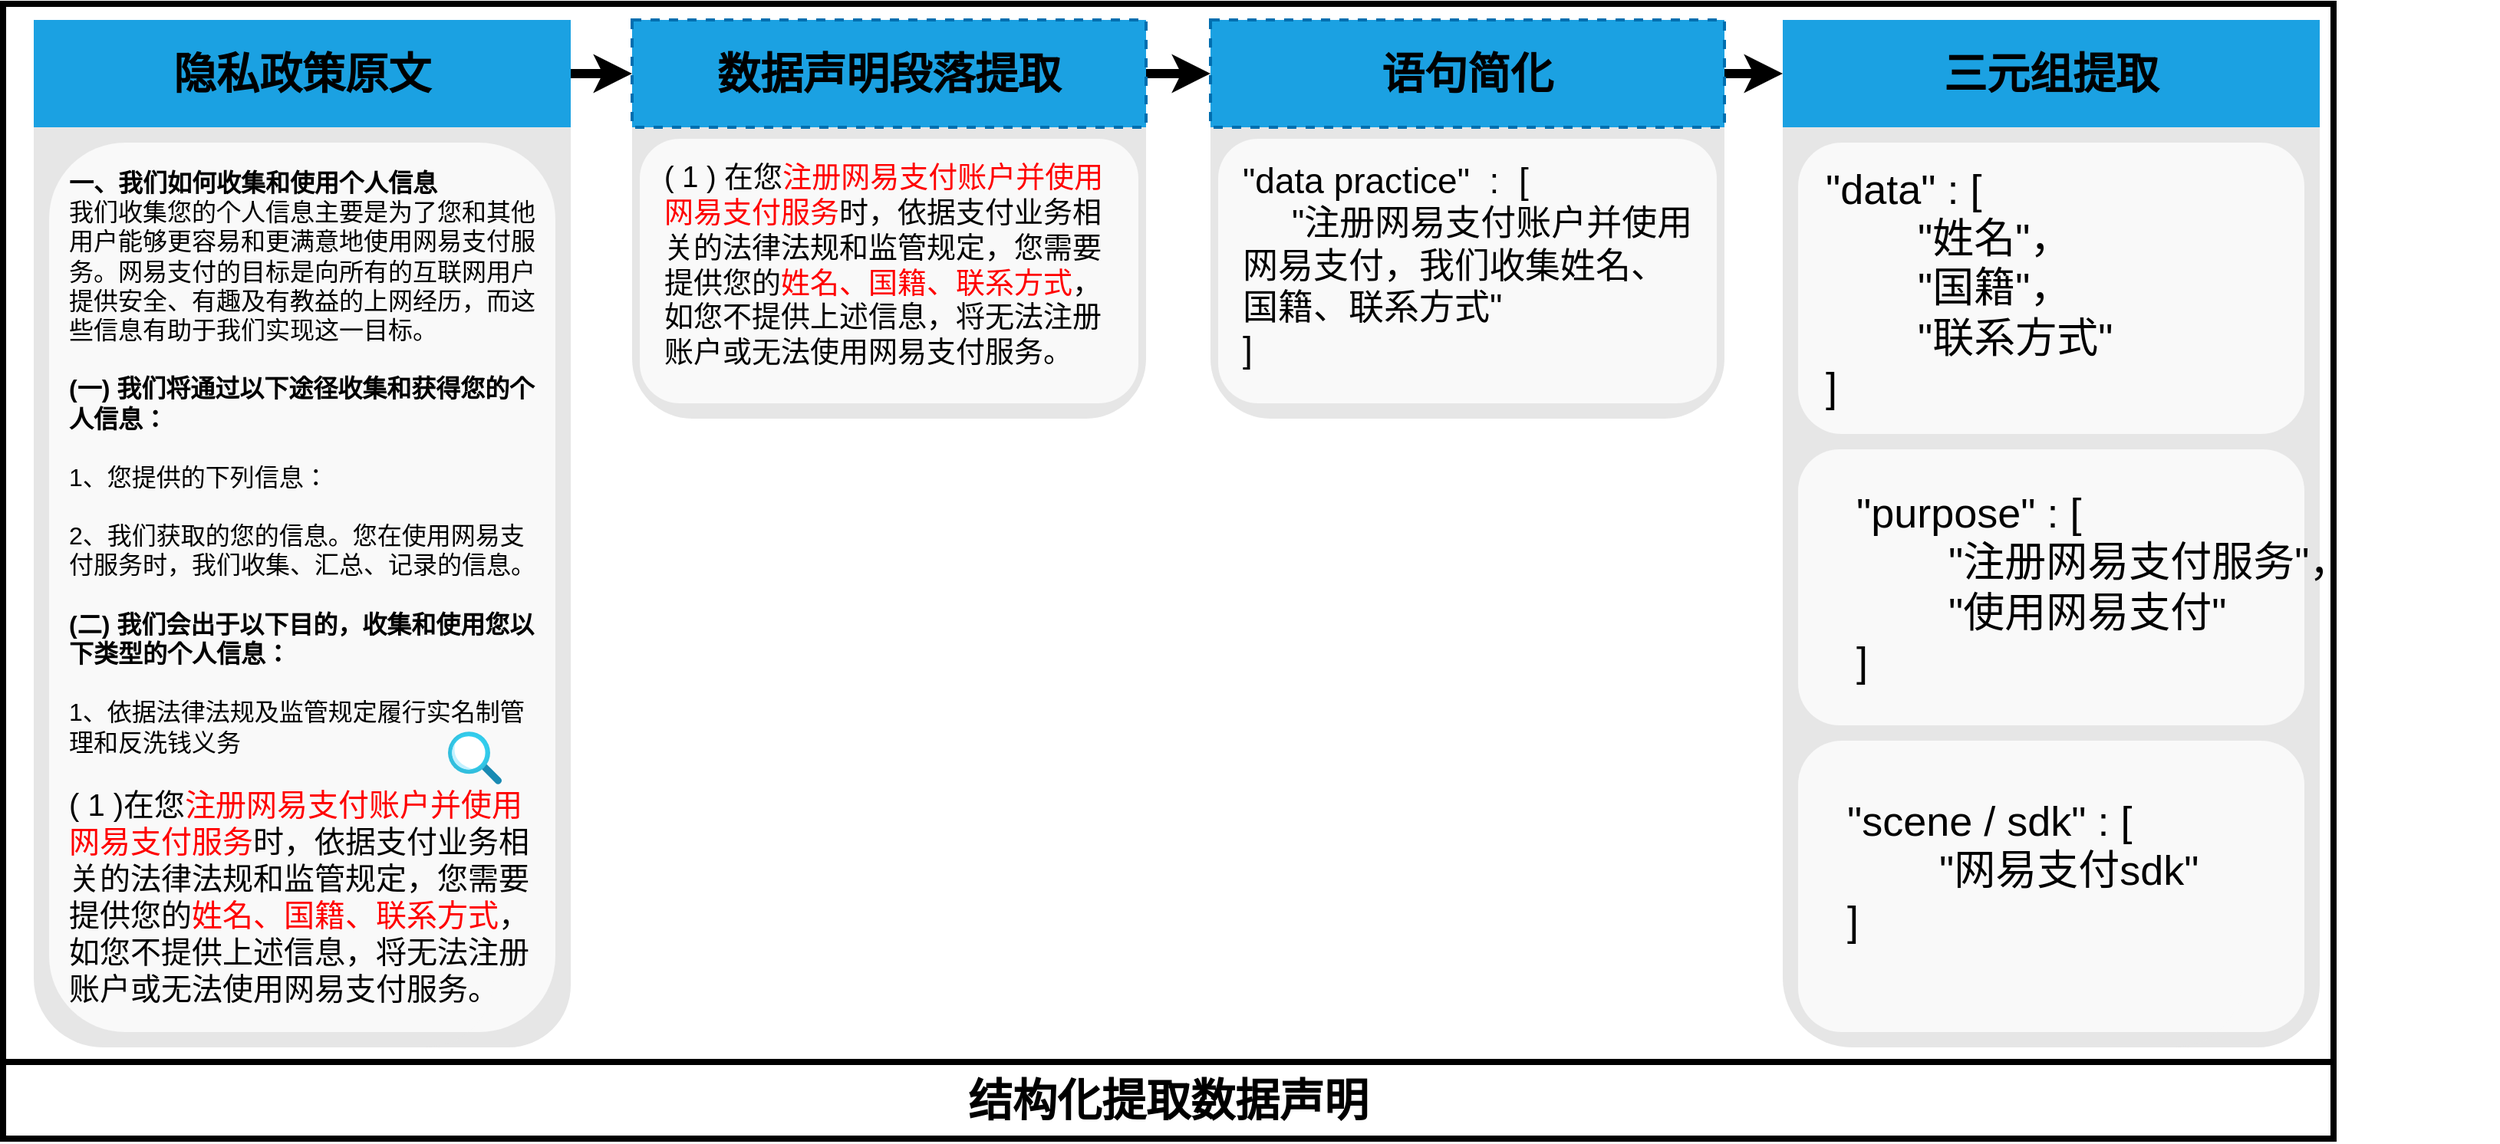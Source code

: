 <mxfile version="24.4.10" type="github">
  <diagram name="Page-1" id="fYKF48o0JIDyMCe7CqAE">
    <mxGraphModel dx="1591" dy="367" grid="1" gridSize="10" guides="1" tooltips="1" connect="1" arrows="1" fold="1" page="1" pageScale="1" pageWidth="827" pageHeight="1169" math="0" shadow="0">
      <root>
        <mxCell id="0" />
        <mxCell id="1" parent="0" />
        <mxCell id="1sIu6FtuqkAgJyvBfaHc-1" value="" style="rounded=1;whiteSpace=wrap;html=1;dashed=1;strokeColor=none;strokeWidth=2;fillColor=#E6E6E6;fontFamily=Verdana;fontSize=12;fontColor=#00BEF2" parent="1" vertex="1">
          <mxGeometry x="-270" y="120" width="270" height="670" as="geometry" />
        </mxCell>
        <mxCell id="1sIu6FtuqkAgJyvBfaHc-2" value="" style="rounded=1;whiteSpace=wrap;html=1;dashed=1;strokeColor=none;strokeWidth=2;fillColor=#E6E6E6;fontFamily=Verdana;fontSize=12;fontColor=#00BEF2" parent="1" vertex="1">
          <mxGeometry x="40" y="120" width="335" height="260" as="geometry" />
        </mxCell>
        <mxCell id="1sIu6FtuqkAgJyvBfaHc-3" value="" style="edgeStyle=orthogonalEdgeStyle;rounded=0;orthogonalLoop=1;jettySize=auto;html=1;strokeWidth=6;" parent="1" source="1sIu6FtuqkAgJyvBfaHc-4" target="1sIu6FtuqkAgJyvBfaHc-15" edge="1">
          <mxGeometry relative="1" as="geometry" />
        </mxCell>
        <mxCell id="1sIu6FtuqkAgJyvBfaHc-4" value="&lt;font style=&quot;font-size: 28px;&quot; color=&quot;#000000&quot;&gt;数据声明段落提取&lt;/font&gt;" style="whiteSpace=wrap;html=1;dashed=1;strokeColor=#006EAF;strokeWidth=2;fillColor=#1ba1e2;fontFamily=Helvetica;fontSize=18;fontColor=#ffffff;fontStyle=1" parent="1" vertex="1">
          <mxGeometry x="40" y="120" width="335" height="70" as="geometry" />
        </mxCell>
        <mxCell id="1sIu6FtuqkAgJyvBfaHc-5" value="" style="shape=mxgraph.arrows.two_way_arrow_horizontal;html=1;verticalLabelPosition=bottom;verticalAlign=top;strokeWidth=2;strokeColor=none;dashed=1;fillColor=#FFFFFF;fontFamily=Verdana;fontSize=12;fontColor=#00BEF2" parent="1" vertex="1">
          <mxGeometry x="870" y="131" width="67" height="39" as="geometry" />
        </mxCell>
        <mxCell id="1sIu6FtuqkAgJyvBfaHc-6" value="" style="rounded=1;whiteSpace=wrap;html=1;dashed=1;strokeColor=none;strokeWidth=2;fillColor=#E6E6E6;fontFamily=Verdana;fontSize=12;fontColor=#00BEF2" parent="1" vertex="1">
          <mxGeometry x="-350" y="120" width="300" height="670" as="geometry" />
        </mxCell>
        <mxCell id="1sIu6FtuqkAgJyvBfaHc-7" value="" style="edgeStyle=orthogonalEdgeStyle;rounded=0;orthogonalLoop=1;jettySize=auto;html=1;strokeWidth=6;" parent="1" source="1sIu6FtuqkAgJyvBfaHc-8" target="1sIu6FtuqkAgJyvBfaHc-4" edge="1">
          <mxGeometry relative="1" as="geometry" />
        </mxCell>
        <mxCell id="1sIu6FtuqkAgJyvBfaHc-8" value="&lt;font style=&quot;font-size: 28px;&quot; color=&quot;#000000&quot;&gt;隐私政策原文&lt;/font&gt;" style="whiteSpace=wrap;html=1;dashed=1;strokeWidth=2;fontFamily=Helvetica;fontSize=18;fontStyle=1;labelBackgroundColor=none;fillColor=#1ba1e2;strokeColor=none;fontColor=#ffffff;" parent="1" vertex="1">
          <mxGeometry x="-350" y="120" width="350" height="70" as="geometry" />
        </mxCell>
        <mxCell id="1sIu6FtuqkAgJyvBfaHc-9" value="" style="rounded=1;whiteSpace=wrap;html=1;dashed=1;strokeColor=none;strokeWidth=2;fillColor=#FFFFFF;fontFamily=Helvetica;fontSize=14;fontColor=#FFB366;opacity=75;verticalAlign=top;fontStyle=1" parent="1" vertex="1">
          <mxGeometry x="-340" y="200" width="330" height="580" as="geometry" />
        </mxCell>
        <mxCell id="1sIu6FtuqkAgJyvBfaHc-11" value="" style="rounded=1;whiteSpace=wrap;html=1;dashed=1;strokeColor=none;strokeWidth=2;fillColor=#FFFFFF;fontFamily=Helvetica;fontSize=14;fontColor=#FFB366;opacity=75;verticalAlign=top;fontStyle=1" parent="1" vertex="1">
          <mxGeometry x="45" y="197.5" width="325" height="172.5" as="geometry" />
        </mxCell>
        <mxCell id="1sIu6FtuqkAgJyvBfaHc-12" value="&lt;span style=&quot;font-size: 19px;&quot;&gt;( 1 ) 在您&lt;/span&gt;&lt;font style=&quot;font-size: 19px;&quot; color=&quot;#ff0000&quot;&gt;注册网易支付账户并使用网易支付服务&lt;/font&gt;&lt;span style=&quot;font-size: 19px;&quot;&gt;时，依据支付业务相关的法律法规和监管规定，您需要提供您的&lt;/span&gt;&lt;font style=&quot;font-size: 19px;&quot; color=&quot;#ff0000&quot;&gt;姓名、国籍、联系方式&lt;/font&gt;&lt;span style=&quot;font-size: 19px;&quot;&gt;，如您不提供上述信息，将无法注册账户或无法使用网易支付服务。&lt;/span&gt;" style="text;strokeColor=none;align=left;fillColor=none;html=1;verticalAlign=middle;whiteSpace=wrap;rounded=0;fontSize=19;" parent="1" vertex="1">
          <mxGeometry x="58.75" y="205" width="297.5" height="150" as="geometry" />
        </mxCell>
        <mxCell id="1sIu6FtuqkAgJyvBfaHc-13" value="" style="rounded=1;whiteSpace=wrap;html=1;dashed=1;strokeColor=none;strokeWidth=2;fillColor=#E6E6E6;fontFamily=Verdana;fontSize=12;fontColor=#00BEF2" parent="1" vertex="1">
          <mxGeometry x="417" y="120" width="335" height="260" as="geometry" />
        </mxCell>
        <mxCell id="1sIu6FtuqkAgJyvBfaHc-14" value="" style="edgeStyle=orthogonalEdgeStyle;rounded=0;orthogonalLoop=1;jettySize=auto;html=1;strokeWidth=6;" parent="1" source="1sIu6FtuqkAgJyvBfaHc-15" target="1sIu6FtuqkAgJyvBfaHc-20" edge="1">
          <mxGeometry relative="1" as="geometry" />
        </mxCell>
        <mxCell id="1sIu6FtuqkAgJyvBfaHc-15" value="&lt;font color=&quot;#000000&quot;&gt;&lt;span style=&quot;font-size: 28px;&quot;&gt;语句简化&lt;/span&gt;&lt;/font&gt;" style="whiteSpace=wrap;html=1;dashed=1;strokeColor=#006EAF;strokeWidth=2;fillColor=#1ba1e2;fontFamily=Helvetica;fontSize=18;fontColor=#ffffff;fontStyle=1" parent="1" vertex="1">
          <mxGeometry x="417" y="120" width="335" height="70" as="geometry" />
        </mxCell>
        <mxCell id="1sIu6FtuqkAgJyvBfaHc-16" value="" style="rounded=1;whiteSpace=wrap;html=1;dashed=1;strokeColor=none;strokeWidth=2;fillColor=#FFFFFF;fontFamily=Helvetica;fontSize=14;fontColor=#FFB366;opacity=75;verticalAlign=top;fontStyle=1" parent="1" vertex="1">
          <mxGeometry x="422" y="197.5" width="325" height="172.5" as="geometry" />
        </mxCell>
        <mxCell id="1sIu6FtuqkAgJyvBfaHc-17" value="&lt;div style=&quot;font-size: 23px;&quot;&gt;&lt;span style=&quot;font-size: 23px;&quot;&gt;&quot;data practice&quot;&amp;nbsp; :&amp;nbsp; [&lt;/span&gt;&lt;/div&gt;&lt;div style=&quot;font-size: 23px;&quot;&gt;&lt;span style=&quot;font-size: 23px;&quot;&gt;&amp;nbsp; &amp;nbsp; &amp;nbsp;&quot;注册网易支付账户并使用网易支付，我们收集姓名、国籍、联系方式&lt;/span&gt;&lt;span style=&quot;font-size: 23px; background-color: initial;&quot;&gt;&quot;&amp;nbsp; &amp;nbsp;&amp;nbsp;&lt;/span&gt;&lt;/div&gt;&lt;div style=&quot;font-size: 23px;&quot;&gt;&lt;span style=&quot;font-size: 23px;&quot;&gt;]&lt;/span&gt;&lt;/div&gt;" style="text;strokeColor=none;align=left;fillColor=none;html=1;verticalAlign=middle;whiteSpace=wrap;rounded=0;fontSize=23;fontStyle=0" parent="1" vertex="1">
          <mxGeometry x="435.75" y="205" width="297.5" height="150" as="geometry" />
        </mxCell>
        <mxCell id="1sIu6FtuqkAgJyvBfaHc-18" value="" style="rounded=1;whiteSpace=wrap;html=1;dashed=1;strokeColor=none;strokeWidth=2;fillColor=#E6E6E6;fontFamily=Verdana;fontSize=12;fontColor=#00BEF2" parent="1" vertex="1">
          <mxGeometry x="870" y="120" width="270" height="670" as="geometry" />
        </mxCell>
        <mxCell id="1sIu6FtuqkAgJyvBfaHc-19" value="" style="rounded=1;whiteSpace=wrap;html=1;dashed=1;strokeColor=none;strokeWidth=2;fillColor=#E6E6E6;fontFamily=Verdana;fontSize=12;fontColor=#00BEF2" parent="1" vertex="1">
          <mxGeometry x="790" y="120" width="300" height="670" as="geometry" />
        </mxCell>
        <mxCell id="1sIu6FtuqkAgJyvBfaHc-20" value="&lt;font color=&quot;#000000&quot;&gt;&lt;span style=&quot;font-size: 28px;&quot;&gt;三元组提取&lt;/span&gt;&lt;/font&gt;" style="whiteSpace=wrap;html=1;dashed=1;strokeWidth=2;fontFamily=Helvetica;fontSize=18;fontStyle=1;labelBackgroundColor=none;fillColor=#1ba1e2;strokeColor=none;fontColor=#ffffff;" parent="1" vertex="1">
          <mxGeometry x="790" y="120" width="350" height="70" as="geometry" />
        </mxCell>
        <mxCell id="1sIu6FtuqkAgJyvBfaHc-21" value="" style="rounded=1;whiteSpace=wrap;html=1;dashed=1;strokeColor=none;strokeWidth=2;fillColor=#FFFFFF;fontFamily=Helvetica;fontSize=14;fontColor=#FFB366;opacity=75;verticalAlign=top;fontStyle=1" parent="1" vertex="1">
          <mxGeometry x="800" y="200" width="330" height="190" as="geometry" />
        </mxCell>
        <mxCell id="1sIu6FtuqkAgJyvBfaHc-22" value="&lt;div style=&quot;font-size: 27px;&quot;&gt;&lt;span style=&quot;background-color: initial; font-size: 27px;&quot;&gt;&quot;data&quot; : [&lt;/span&gt;&lt;/div&gt;&lt;div style=&quot;font-size: 27px;&quot;&gt;&lt;span style=&quot;white-space: pre; font-size: 27px;&quot;&gt;&#x9;&lt;/span&gt;&quot;姓名&quot;，&lt;br style=&quot;font-size: 27px;&quot;&gt;&lt;/div&gt;&lt;div style=&quot;font-size: 27px;&quot;&gt;&lt;span style=&quot;white-space: pre; font-size: 27px;&quot;&gt;&#x9;&lt;/span&gt;&quot;国籍&quot;，&lt;br style=&quot;font-size: 27px;&quot;&gt;&lt;/div&gt;&lt;div style=&quot;font-size: 27px;&quot;&gt;&lt;span style=&quot;white-space: pre; font-size: 27px;&quot;&gt;&#x9;&lt;/span&gt;&quot;联系方式&quot;&lt;br style=&quot;font-size: 27px;&quot;&gt;&lt;/div&gt;&lt;div style=&quot;font-size: 27px;&quot;&gt;]&lt;/div&gt;" style="text;strokeColor=none;align=left;fillColor=none;html=1;verticalAlign=middle;whiteSpace=wrap;rounded=0;fontSize=27;" parent="1" vertex="1">
          <mxGeometry x="816.25" y="238.13" width="297.5" height="113.75" as="geometry" />
        </mxCell>
        <mxCell id="1sIu6FtuqkAgJyvBfaHc-23" value="" style="rounded=1;whiteSpace=wrap;html=1;dashed=1;strokeColor=none;strokeWidth=2;fillColor=#FFFFFF;fontFamily=Helvetica;fontSize=14;fontColor=#FFB366;opacity=75;verticalAlign=top;fontStyle=1" parent="1" vertex="1">
          <mxGeometry x="800" y="400" width="330" height="180" as="geometry" />
        </mxCell>
        <mxCell id="1sIu6FtuqkAgJyvBfaHc-24" value="" style="rounded=1;whiteSpace=wrap;html=1;dashed=1;strokeColor=none;strokeWidth=2;fillColor=#FFFFFF;fontFamily=Helvetica;fontSize=14;fontColor=#FFB366;opacity=75;verticalAlign=top;fontStyle=1" parent="1" vertex="1">
          <mxGeometry x="800" y="590" width="330" height="190" as="geometry" />
        </mxCell>
        <mxCell id="1sIu6FtuqkAgJyvBfaHc-25" value="&lt;div style=&quot;font-size: 27px;&quot;&gt;&quot;scene / sdk&quot; : [&lt;/div&gt;&lt;div style=&quot;font-size: 27px;&quot;&gt;&lt;span style=&quot;white-space: pre; font-size: 27px;&quot;&gt;&#x9;&lt;/span&gt;&quot;网易支付sdk&quot;&lt;br style=&quot;font-size: 27px;&quot;&gt;&lt;/div&gt;&lt;div style=&quot;font-size: 27px;&quot;&gt;]&lt;/div&gt;" style="text;strokeColor=none;align=left;fillColor=none;html=1;verticalAlign=middle;whiteSpace=wrap;rounded=0;fontSize=27;" parent="1" vertex="1">
          <mxGeometry x="830" y="620" width="260" height="110" as="geometry" />
        </mxCell>
        <mxCell id="1sIu6FtuqkAgJyvBfaHc-26" value="&quot;purpose&quot; : [&lt;div style=&quot;font-size: 27px;&quot;&gt;&lt;span style=&quot;white-space: pre; font-size: 27px;&quot;&gt;&#x9;&lt;/span&gt;&quot;注册网易支付服务&quot;，&lt;br style=&quot;font-size: 27px;&quot;&gt;&lt;/div&gt;&lt;div style=&quot;font-size: 27px;&quot;&gt;&lt;span style=&quot;white-space: pre; font-size: 27px;&quot;&gt;&#x9;&lt;/span&gt;&quot;使用网易支付&quot;&lt;br style=&quot;font-size: 27px;&quot;&gt;&lt;/div&gt;&lt;div style=&quot;font-size: 27px;&quot;&gt;]&lt;/div&gt;" style="text;strokeColor=none;align=left;fillColor=none;html=1;verticalAlign=middle;whiteSpace=wrap;rounded=0;fontSize=27;" parent="1" vertex="1">
          <mxGeometry x="836.25" y="440" width="420" height="100" as="geometry" />
        </mxCell>
        <mxCell id="1sIu6FtuqkAgJyvBfaHc-27" value="&lt;font style=&quot;font-size: 29px;&quot;&gt;结构化提取数据声明&lt;/font&gt;" style="swimlane;whiteSpace=wrap;html=1;startSize=50;direction=west;strokeWidth=4;" parent="1" vertex="1">
          <mxGeometry x="-370" y="109.5" width="1519" height="740" as="geometry" />
        </mxCell>
        <mxCell id="1sIu6FtuqkAgJyvBfaHc-10" value="&lt;b style=&quot;font-size: 16px;&quot;&gt;&lt;font style=&quot;font-size: 16px;&quot;&gt;一、我们如何收集和使用个人信息&lt;/font&gt;&lt;/b&gt;&lt;br style=&quot;font-size: 16px;&quot;&gt;我们收集您的个人信息主要是为了您和其他用户能够更容易和更满意地使用网易支付服务。网易支付的目标是向所有的互联网用户提供安全、有趣及有教益的上网经历，而这些信息有助于我们实现这一目标。&lt;br style=&quot;font-size: 16px;&quot;&gt;&lt;br style=&quot;font-size: 16px;&quot;&gt;&lt;b style=&quot;font-size: 16px;&quot;&gt;(一) 我们将通过以下途径收集和获得您的个人信息：&lt;/b&gt;&lt;br style=&quot;font-size: 16px;&quot;&gt;&lt;br style=&quot;font-size: 16px;&quot;&gt;1、您提供的下列信息：&lt;br style=&quot;font-size: 16px;&quot;&gt;&lt;br style=&quot;font-size: 16px;&quot;&gt;2、我们获取的您的信息。您在使用网易支付服务时，我们收集、汇总、记录的信息。&lt;br style=&quot;font-size: 16px;&quot;&gt;&lt;br style=&quot;font-size: 16px;&quot;&gt;&lt;b style=&quot;font-size: 16px;&quot;&gt;(二) 我们会出于以下目的，收集和使用您以下类型的个人信息：&lt;/b&gt;&lt;br style=&quot;font-size: 16px;&quot;&gt;&lt;br style=&quot;font-size: 16px;&quot;&gt;1、依据法律法规及监管规定履行实名制管理和反洗钱义务&lt;br style=&quot;font-size: 16px;&quot;&gt;&lt;br style=&quot;font-size: 16px;&quot;&gt;&lt;font style=&quot;font-size: 20px;&quot;&gt;( 1 )在您&lt;font color=&quot;#ff0000&quot; style=&quot;font-size: 20px;&quot;&gt;注册网易支付账户并使用网易支付服务&lt;/font&gt;时，依据支付业务相关的法律法规和监管规定，您需要提供您的&lt;font color=&quot;#ff0000&quot; style=&quot;font-size: 20px;&quot;&gt;姓名、国籍、联系方式&lt;/font&gt;，如您不提供上述信息，将无法注册账户或无法使用网易支付服务。&lt;/font&gt;" style="text;whiteSpace=wrap;html=1;fontSize=16;movable=1;resizable=1;rotatable=1;deletable=1;editable=1;locked=0;connectable=1;" parent="1sIu6FtuqkAgJyvBfaHc-27" vertex="1">
          <mxGeometry x="41.25" y="100.5" width="307.5" height="519" as="geometry" />
        </mxCell>
        <mxCell id="kNUijT2mL6cdrEPIz2TX-1" value="" style="image;aspect=fixed;html=1;points=[];align=center;fontSize=12;image=img/lib/azure2/general/Search.svg;direction=north;" parent="1sIu6FtuqkAgJyvBfaHc-27" vertex="1">
          <mxGeometry x="290" y="474.5" width="35" height="34.46" as="geometry" />
        </mxCell>
      </root>
    </mxGraphModel>
  </diagram>
</mxfile>
